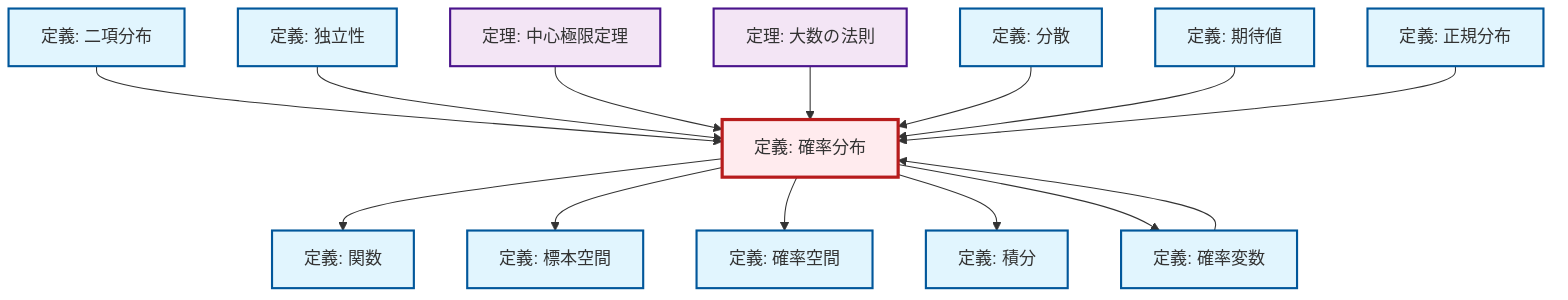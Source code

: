 graph TD
    classDef definition fill:#e1f5fe,stroke:#01579b,stroke-width:2px
    classDef theorem fill:#f3e5f5,stroke:#4a148c,stroke-width:2px
    classDef axiom fill:#fff3e0,stroke:#e65100,stroke-width:2px
    classDef example fill:#e8f5e9,stroke:#1b5e20,stroke-width:2px
    classDef current fill:#ffebee,stroke:#b71c1c,stroke-width:3px
    def-integral["定義: 積分"]:::definition
    def-binomial-distribution["定義: 二項分布"]:::definition
    def-probability-distribution["定義: 確率分布"]:::definition
    thm-law-of-large-numbers["定理: 大数の法則"]:::theorem
    def-probability-space["定義: 確率空間"]:::definition
    thm-central-limit["定理: 中心極限定理"]:::theorem
    def-variance["定義: 分散"]:::definition
    def-random-variable["定義: 確率変数"]:::definition
    def-function["定義: 関数"]:::definition
    def-sample-space["定義: 標本空間"]:::definition
    def-normal-distribution["定義: 正規分布"]:::definition
    def-expectation["定義: 期待値"]:::definition
    def-independence["定義: 独立性"]:::definition
    def-probability-distribution --> def-function
    def-binomial-distribution --> def-probability-distribution
    def-independence --> def-probability-distribution
    def-probability-distribution --> def-sample-space
    thm-central-limit --> def-probability-distribution
    thm-law-of-large-numbers --> def-probability-distribution
    def-probability-distribution --> def-probability-space
    def-variance --> def-probability-distribution
    def-probability-distribution --> def-integral
    def-expectation --> def-probability-distribution
    def-random-variable --> def-probability-distribution
    def-probability-distribution --> def-random-variable
    def-normal-distribution --> def-probability-distribution
    class def-probability-distribution current